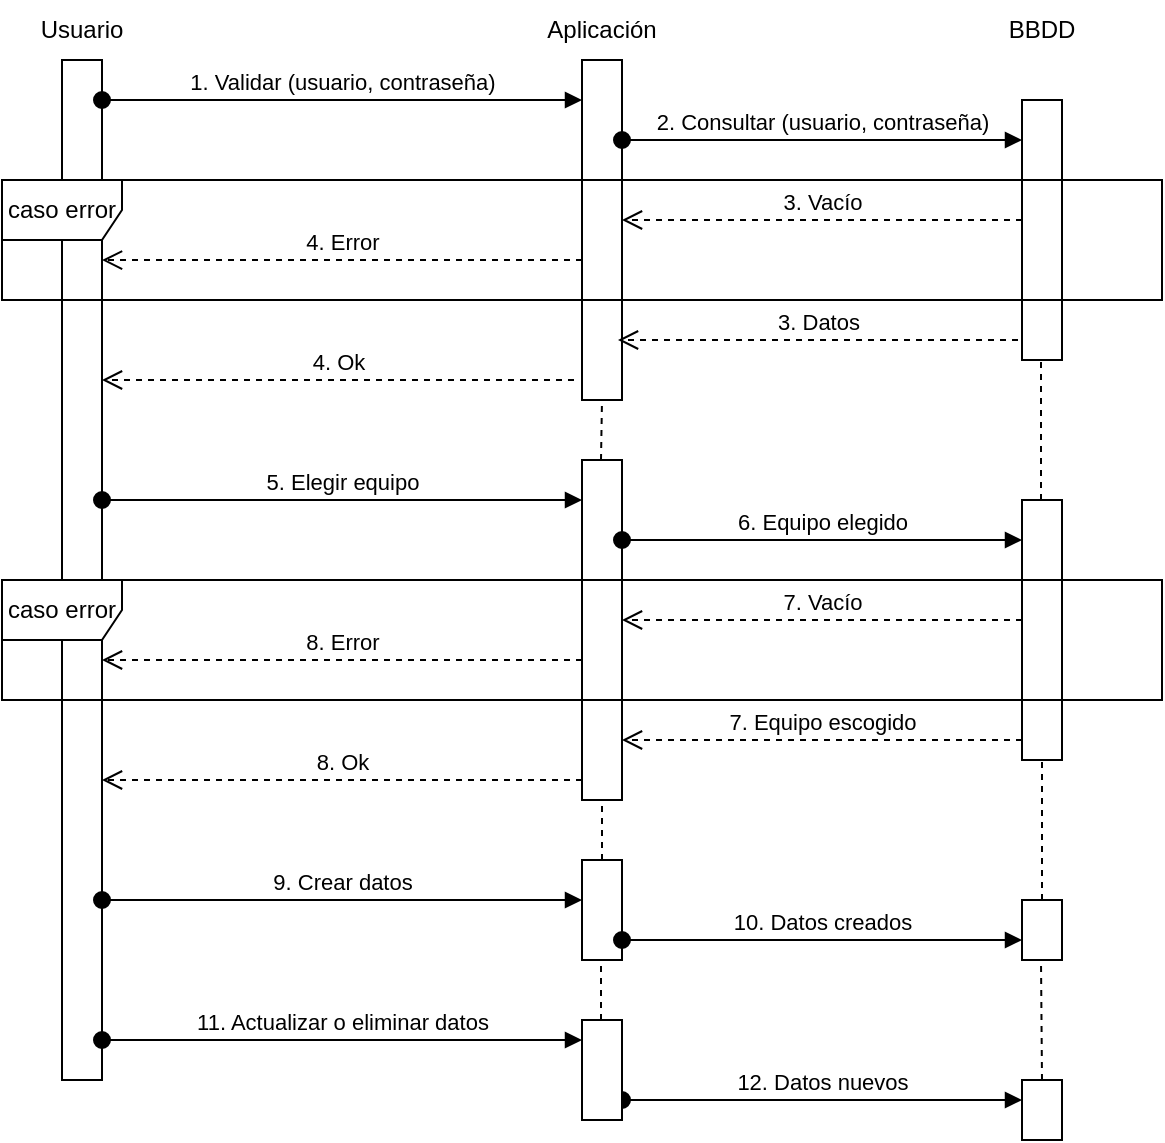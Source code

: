 <mxfile version="27.0.3">
  <diagram name="Página-1" id="u7MumK58wo4-aX8nqDDU">
    <mxGraphModel grid="1" page="1" gridSize="10" guides="1" tooltips="1" connect="1" arrows="1" fold="1" pageScale="1" pageWidth="827" pageHeight="1169" math="0" shadow="0">
      <root>
        <mxCell id="0" />
        <mxCell id="1" parent="0" />
        <mxCell id="o_gvsKv-QjHIP0NuVktO-1" value="" style="html=1;points=[[0,0,0,0,5],[0,1,0,0,-5],[1,0,0,0,5],[1,1,0,0,-5]];perimeter=orthogonalPerimeter;outlineConnect=0;targetShapes=umlLifeline;portConstraint=eastwest;newEdgeStyle={&quot;curved&quot;:0,&quot;rounded&quot;:0};" vertex="1" parent="1">
          <mxGeometry x="130" y="80" width="20" height="510" as="geometry" />
        </mxCell>
        <mxCell id="o_gvsKv-QjHIP0NuVktO-3" value="Usuario" style="text;html=1;align=center;verticalAlign=middle;whiteSpace=wrap;rounded=0;" vertex="1" parent="1">
          <mxGeometry x="110" y="50" width="60" height="30" as="geometry" />
        </mxCell>
        <mxCell id="o_gvsKv-QjHIP0NuVktO-4" value="Aplicación" style="text;html=1;align=center;verticalAlign=middle;whiteSpace=wrap;rounded=0;" vertex="1" parent="1">
          <mxGeometry x="370" y="50" width="60" height="30" as="geometry" />
        </mxCell>
        <mxCell id="o_gvsKv-QjHIP0NuVktO-5" value="BBDD" style="text;html=1;align=center;verticalAlign=middle;whiteSpace=wrap;rounded=0;" vertex="1" parent="1">
          <mxGeometry x="590" y="50" width="60" height="30" as="geometry" />
        </mxCell>
        <mxCell id="o_gvsKv-QjHIP0NuVktO-6" value="" style="html=1;points=[[0,0,0,0,5],[0,1,0,0,-5],[1,0,0,0,5],[1,1,0,0,-5]];perimeter=orthogonalPerimeter;outlineConnect=0;targetShapes=umlLifeline;portConstraint=eastwest;newEdgeStyle={&quot;curved&quot;:0,&quot;rounded&quot;:0};" vertex="1" parent="1">
          <mxGeometry x="390" y="80" width="20" height="170" as="geometry" />
        </mxCell>
        <mxCell id="o_gvsKv-QjHIP0NuVktO-7" value="&lt;font style=&quot;vertical-align: inherit;&quot;&gt;&lt;font style=&quot;vertical-align: inherit;&quot;&gt;1. Validar (usuario, contraseña)&lt;/font&gt;&lt;/font&gt;" style="html=1;verticalAlign=bottom;startArrow=oval;startFill=1;endArrow=block;startSize=8;curved=0;rounded=0;" edge="1" parent="1">
          <mxGeometry width="60" relative="1" as="geometry">
            <mxPoint x="150" y="100" as="sourcePoint" />
            <mxPoint x="390" y="100" as="targetPoint" />
          </mxGeometry>
        </mxCell>
        <mxCell id="o_gvsKv-QjHIP0NuVktO-8" value="" style="html=1;points=[[0,0,0,0,5],[0,1,0,0,-5],[1,0,0,0,5],[1,1,0,0,-5]];perimeter=orthogonalPerimeter;outlineConnect=0;targetShapes=umlLifeline;portConstraint=eastwest;newEdgeStyle={&quot;curved&quot;:0,&quot;rounded&quot;:0};" vertex="1" parent="1">
          <mxGeometry x="610" y="100" width="20" height="130" as="geometry" />
        </mxCell>
        <mxCell id="o_gvsKv-QjHIP0NuVktO-9" value="&lt;font style=&quot;vertical-align: inherit;&quot;&gt;&lt;font style=&quot;vertical-align: inherit;&quot;&gt;2. Consultar (usuario, contraseña)&lt;/font&gt;&lt;/font&gt;" style="html=1;verticalAlign=bottom;startArrow=oval;startFill=1;endArrow=block;startSize=8;curved=0;rounded=0;" edge="1" parent="1" source="o_gvsKv-QjHIP0NuVktO-6" target="o_gvsKv-QjHIP0NuVktO-8">
          <mxGeometry width="60" relative="1" as="geometry">
            <mxPoint x="450" y="120" as="sourcePoint" />
            <mxPoint x="600" y="120" as="targetPoint" />
            <Array as="points">
              <mxPoint x="560" y="120" />
            </Array>
            <mxPoint as="offset" />
          </mxGeometry>
        </mxCell>
        <mxCell id="o_gvsKv-QjHIP0NuVktO-10" value="&lt;font style=&quot;vertical-align: inherit;&quot;&gt;&lt;font style=&quot;vertical-align: inherit;&quot;&gt;3. Vacío&lt;/font&gt;&lt;/font&gt;" style="html=1;verticalAlign=bottom;endArrow=open;dashed=1;endSize=8;curved=0;rounded=0;" edge="1" parent="1">
          <mxGeometry relative="1" as="geometry">
            <mxPoint x="610" y="160" as="sourcePoint" />
            <mxPoint x="410" y="160" as="targetPoint" />
            <Array as="points">
              <mxPoint x="500" y="160" />
            </Array>
          </mxGeometry>
        </mxCell>
        <mxCell id="o_gvsKv-QjHIP0NuVktO-11" value="4. Error" style="html=1;verticalAlign=bottom;endArrow=open;dashed=1;endSize=8;curved=0;rounded=0;exitX=0;exitY=0.615;exitDx=0;exitDy=0;exitPerimeter=0;" edge="1" parent="1">
          <mxGeometry relative="1" as="geometry">
            <mxPoint x="390" y="180.0" as="sourcePoint" />
            <mxPoint x="150" y="180.05" as="targetPoint" />
            <Array as="points">
              <mxPoint x="350" y="180.05" />
            </Array>
          </mxGeometry>
        </mxCell>
        <mxCell id="o_gvsKv-QjHIP0NuVktO-12" value="caso error" style="shape=umlFrame;whiteSpace=wrap;html=1;pointerEvents=0;" vertex="1" parent="1">
          <mxGeometry x="100" y="140" width="580" height="60" as="geometry" />
        </mxCell>
        <mxCell id="o_gvsKv-QjHIP0NuVktO-13" value="&lt;font style=&quot;vertical-align: inherit;&quot;&gt;&lt;font style=&quot;vertical-align: inherit;&quot;&gt;&lt;font style=&quot;vertical-align: inherit;&quot;&gt;&lt;font style=&quot;vertical-align: inherit;&quot;&gt;3. Datos&lt;/font&gt;&lt;/font&gt;&lt;/font&gt;&lt;/font&gt;" style="html=1;verticalAlign=bottom;endArrow=open;dashed=1;endSize=8;curved=0;rounded=0;entryX=1;entryY=0.667;entryDx=0;entryDy=0;entryPerimeter=0;" edge="1" parent="1">
          <mxGeometry relative="1" as="geometry">
            <mxPoint x="608" y="220" as="sourcePoint" />
            <mxPoint x="408" y="220" as="targetPoint" />
          </mxGeometry>
        </mxCell>
        <mxCell id="o_gvsKv-QjHIP0NuVktO-14" value="4. Ok" style="html=1;verticalAlign=bottom;endArrow=open;dashed=1;endSize=8;curved=0;rounded=0;exitX=-0.2;exitY=0.805;exitDx=0;exitDy=0;exitPerimeter=0;" edge="1" parent="1">
          <mxGeometry relative="1" as="geometry">
            <mxPoint x="386" y="240.05" as="sourcePoint" />
            <mxPoint x="150" y="240" as="targetPoint" />
            <Array as="points">
              <mxPoint x="300" y="240" />
            </Array>
          </mxGeometry>
        </mxCell>
        <mxCell id="o_gvsKv-QjHIP0NuVktO-15" value="" style="html=1;points=[[0,0,0,0,5],[0,1,0,0,-5],[1,0,0,0,5],[1,1,0,0,-5]];perimeter=orthogonalPerimeter;outlineConnect=0;targetShapes=umlLifeline;portConstraint=eastwest;newEdgeStyle={&quot;curved&quot;:0,&quot;rounded&quot;:0};" vertex="1" parent="1">
          <mxGeometry x="390" y="280" width="20" height="170" as="geometry" />
        </mxCell>
        <mxCell id="o_gvsKv-QjHIP0NuVktO-16" value="&lt;font style=&quot;vertical-align: inherit;&quot;&gt;&lt;font style=&quot;vertical-align: inherit;&quot;&gt;5. Elegir equipo&lt;/font&gt;&lt;/font&gt;" style="html=1;verticalAlign=bottom;startArrow=oval;startFill=1;endArrow=block;startSize=8;curved=0;rounded=0;" edge="1" parent="1">
          <mxGeometry width="60" relative="1" as="geometry">
            <mxPoint x="150" y="300" as="sourcePoint" />
            <mxPoint x="390" y="300" as="targetPoint" />
          </mxGeometry>
        </mxCell>
        <mxCell id="o_gvsKv-QjHIP0NuVktO-17" value="" style="html=1;points=[[0,0,0,0,5],[0,1,0,0,-5],[1,0,0,0,5],[1,1,0,0,-5]];perimeter=orthogonalPerimeter;outlineConnect=0;targetShapes=umlLifeline;portConstraint=eastwest;newEdgeStyle={&quot;curved&quot;:0,&quot;rounded&quot;:0};" vertex="1" parent="1">
          <mxGeometry x="610" y="300" width="20" height="130" as="geometry" />
        </mxCell>
        <mxCell id="o_gvsKv-QjHIP0NuVktO-18" value="&lt;font style=&quot;vertical-align: inherit;&quot;&gt;&lt;font style=&quot;vertical-align: inherit;&quot;&gt;6. Equipo elegido&lt;/font&gt;&lt;/font&gt;" style="html=1;verticalAlign=bottom;startArrow=oval;startFill=1;endArrow=block;startSize=8;curved=0;rounded=0;" edge="1" parent="1">
          <mxGeometry width="60" relative="1" as="geometry">
            <mxPoint x="410" y="320" as="sourcePoint" />
            <mxPoint x="610" y="320" as="targetPoint" />
          </mxGeometry>
        </mxCell>
        <mxCell id="o_gvsKv-QjHIP0NuVktO-19" value="7. Vacío" style="html=1;verticalAlign=bottom;endArrow=open;dashed=1;endSize=8;curved=0;rounded=0;" edge="1" parent="1" source="o_gvsKv-QjHIP0NuVktO-17" target="o_gvsKv-QjHIP0NuVktO-15">
          <mxGeometry relative="1" as="geometry">
            <mxPoint x="510" y="360" as="sourcePoint" />
            <mxPoint x="430" y="360" as="targetPoint" />
            <Array as="points">
              <mxPoint x="550" y="360" />
            </Array>
          </mxGeometry>
        </mxCell>
        <mxCell id="o_gvsKv-QjHIP0NuVktO-21" value="8. Error" style="html=1;verticalAlign=bottom;endArrow=open;dashed=1;endSize=8;curved=0;rounded=0;" edge="1" parent="1">
          <mxGeometry relative="1" as="geometry">
            <mxPoint x="390" y="380" as="sourcePoint" />
            <mxPoint x="150" y="380" as="targetPoint" />
          </mxGeometry>
        </mxCell>
        <mxCell id="o_gvsKv-QjHIP0NuVktO-22" value="caso error" style="shape=umlFrame;whiteSpace=wrap;html=1;pointerEvents=0;" vertex="1" parent="1">
          <mxGeometry x="100" y="340" width="580" height="60" as="geometry" />
        </mxCell>
        <mxCell id="o_gvsKv-QjHIP0NuVktO-23" value="7. Equipo escogido" style="html=1;verticalAlign=bottom;endArrow=open;dashed=1;endSize=8;curved=0;rounded=0;" edge="1" parent="1" source="o_gvsKv-QjHIP0NuVktO-17">
          <mxGeometry relative="1" as="geometry">
            <mxPoint x="490" y="420" as="sourcePoint" />
            <mxPoint x="410" y="420" as="targetPoint" />
          </mxGeometry>
        </mxCell>
        <mxCell id="o_gvsKv-QjHIP0NuVktO-24" value="8. Ok" style="html=1;verticalAlign=bottom;endArrow=open;dashed=1;endSize=8;curved=0;rounded=0;" edge="1" parent="1">
          <mxGeometry relative="1" as="geometry">
            <mxPoint x="390" y="440" as="sourcePoint" />
            <mxPoint x="150" y="440" as="targetPoint" />
          </mxGeometry>
        </mxCell>
        <mxCell id="o_gvsKv-QjHIP0NuVktO-25" value="" style="html=1;points=[[0,0,0,0,5],[0,1,0,0,-5],[1,0,0,0,5],[1,1,0,0,-5]];perimeter=orthogonalPerimeter;outlineConnect=0;targetShapes=umlLifeline;portConstraint=eastwest;newEdgeStyle={&quot;curved&quot;:0,&quot;rounded&quot;:0};" vertex="1" parent="1">
          <mxGeometry x="390" y="480" width="20" height="50" as="geometry" />
        </mxCell>
        <mxCell id="o_gvsKv-QjHIP0NuVktO-26" value="" style="html=1;points=[[0,0,0,0,5],[0,1,0,0,-5],[1,0,0,0,5],[1,1,0,0,-5]];perimeter=orthogonalPerimeter;outlineConnect=0;targetShapes=umlLifeline;portConstraint=eastwest;newEdgeStyle={&quot;curved&quot;:0,&quot;rounded&quot;:0};" vertex="1" parent="1">
          <mxGeometry x="610" y="500" width="20" height="30" as="geometry" />
        </mxCell>
        <mxCell id="o_gvsKv-QjHIP0NuVktO-28" value="" style="endArrow=none;dashed=1;html=1;rounded=0;" edge="1" parent="1" source="o_gvsKv-QjHIP0NuVktO-25" target="o_gvsKv-QjHIP0NuVktO-15">
          <mxGeometry width="50" height="50" relative="1" as="geometry">
            <mxPoint x="220" y="710" as="sourcePoint" />
            <mxPoint x="440" y="600" as="targetPoint" />
          </mxGeometry>
        </mxCell>
        <mxCell id="o_gvsKv-QjHIP0NuVktO-29" value="" style="endArrow=none;dashed=1;html=1;rounded=0;" edge="1" parent="1" source="o_gvsKv-QjHIP0NuVktO-26" target="o_gvsKv-QjHIP0NuVktO-17">
          <mxGeometry width="50" height="50" relative="1" as="geometry">
            <mxPoint x="410" y="490" as="sourcePoint" />
            <mxPoint x="450" y="470" as="targetPoint" />
          </mxGeometry>
        </mxCell>
        <mxCell id="o_gvsKv-QjHIP0NuVktO-30" value="" style="endArrow=none;dashed=1;html=1;rounded=0;" edge="1" parent="1" target="o_gvsKv-QjHIP0NuVktO-8">
          <mxGeometry width="50" height="50" relative="1" as="geometry">
            <mxPoint x="619.5" y="300" as="sourcePoint" />
            <mxPoint x="619.5" y="250" as="targetPoint" />
          </mxGeometry>
        </mxCell>
        <mxCell id="o_gvsKv-QjHIP0NuVktO-31" value="" style="endArrow=none;dashed=1;html=1;rounded=0;" edge="1" parent="1">
          <mxGeometry width="50" height="50" relative="1" as="geometry">
            <mxPoint x="399.5" y="280" as="sourcePoint" />
            <mxPoint x="400" y="250" as="targetPoint" />
          </mxGeometry>
        </mxCell>
        <mxCell id="o_gvsKv-QjHIP0NuVktO-32" value="&lt;font style=&quot;vertical-align: inherit;&quot;&gt;&lt;font style=&quot;vertical-align: inherit;&quot;&gt;9. Crear datos&lt;/font&gt;&lt;/font&gt;" style="html=1;verticalAlign=bottom;startArrow=oval;startFill=1;endArrow=block;startSize=8;curved=0;rounded=0;" edge="1" parent="1">
          <mxGeometry width="60" relative="1" as="geometry">
            <mxPoint x="150" y="500" as="sourcePoint" />
            <mxPoint x="390" y="500" as="targetPoint" />
          </mxGeometry>
        </mxCell>
        <mxCell id="o_gvsKv-QjHIP0NuVktO-34" value="&lt;font style=&quot;vertical-align: inherit;&quot;&gt;&lt;font style=&quot;vertical-align: inherit;&quot;&gt;11. Actualizar o eliminar datos&lt;/font&gt;&lt;/font&gt;" style="html=1;verticalAlign=bottom;startArrow=oval;startFill=1;endArrow=block;startSize=8;curved=0;rounded=0;" edge="1" parent="1">
          <mxGeometry width="60" relative="1" as="geometry">
            <mxPoint x="150" y="570" as="sourcePoint" />
            <mxPoint x="390" y="570" as="targetPoint" />
            <mxPoint as="offset" />
          </mxGeometry>
        </mxCell>
        <mxCell id="o_gvsKv-QjHIP0NuVktO-36" value="&lt;font style=&quot;vertical-align: inherit;&quot;&gt;&lt;font style=&quot;vertical-align: inherit;&quot;&gt;10. Datos creados&lt;/font&gt;&lt;/font&gt;" style="html=1;verticalAlign=bottom;startArrow=oval;startFill=1;endArrow=block;startSize=8;curved=0;rounded=0;" edge="1" parent="1" target="o_gvsKv-QjHIP0NuVktO-26">
          <mxGeometry width="60" relative="1" as="geometry">
            <mxPoint x="410" y="520" as="sourcePoint" />
            <mxPoint x="470" y="520" as="targetPoint" />
          </mxGeometry>
        </mxCell>
        <mxCell id="o_gvsKv-QjHIP0NuVktO-37" value="&lt;font style=&quot;vertical-align: inherit;&quot;&gt;&lt;font style=&quot;vertical-align: inherit;&quot;&gt;12. Datos nuevos&lt;/font&gt;&lt;/font&gt;" style="html=1;verticalAlign=bottom;startArrow=oval;startFill=1;endArrow=block;startSize=8;curved=0;rounded=0;" edge="1" parent="1">
          <mxGeometry width="60" relative="1" as="geometry">
            <mxPoint x="410" y="600" as="sourcePoint" />
            <mxPoint x="610" y="600" as="targetPoint" />
          </mxGeometry>
        </mxCell>
        <mxCell id="HrWI379MtDGmiSXWPs-S-1" value="" style="html=1;points=[[0,0,0,0,5],[0,1,0,0,-5],[1,0,0,0,5],[1,1,0,0,-5]];perimeter=orthogonalPerimeter;outlineConnect=0;targetShapes=umlLifeline;portConstraint=eastwest;newEdgeStyle={&quot;curved&quot;:0,&quot;rounded&quot;:0};" vertex="1" parent="1">
          <mxGeometry x="390" y="560" width="20" height="50" as="geometry" />
        </mxCell>
        <mxCell id="HrWI379MtDGmiSXWPs-S-2" value="" style="endArrow=none;dashed=1;html=1;rounded=0;" edge="1" parent="1">
          <mxGeometry width="50" height="50" relative="1" as="geometry">
            <mxPoint x="399.5" y="560" as="sourcePoint" />
            <mxPoint x="399.5" y="530" as="targetPoint" />
          </mxGeometry>
        </mxCell>
        <mxCell id="HrWI379MtDGmiSXWPs-S-3" value="" style="html=1;points=[[0,0,0,0,5],[0,1,0,0,-5],[1,0,0,0,5],[1,1,0,0,-5]];perimeter=orthogonalPerimeter;outlineConnect=0;targetShapes=umlLifeline;portConstraint=eastwest;newEdgeStyle={&quot;curved&quot;:0,&quot;rounded&quot;:0};" vertex="1" parent="1">
          <mxGeometry x="610" y="590" width="20" height="30" as="geometry" />
        </mxCell>
        <mxCell id="HrWI379MtDGmiSXWPs-S-4" value="" style="endArrow=none;dashed=1;html=1;rounded=0;" edge="1" parent="1">
          <mxGeometry width="50" height="50" relative="1" as="geometry">
            <mxPoint x="620" y="590" as="sourcePoint" />
            <mxPoint x="619.5" y="530" as="targetPoint" />
          </mxGeometry>
        </mxCell>
      </root>
    </mxGraphModel>
  </diagram>
</mxfile>
